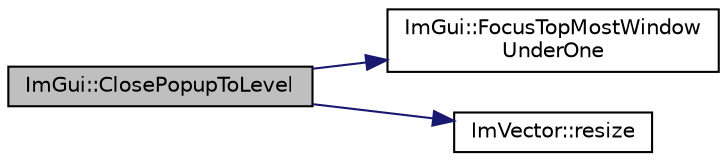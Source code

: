 digraph "ImGui::ClosePopupToLevel"
{
 // LATEX_PDF_SIZE
  edge [fontname="Helvetica",fontsize="10",labelfontname="Helvetica",labelfontsize="10"];
  node [fontname="Helvetica",fontsize="10",shape=record];
  rankdir="LR";
  Node1 [label="ImGui::ClosePopupToLevel",height=0.2,width=0.4,color="black", fillcolor="grey75", style="filled", fontcolor="black",tooltip=" "];
  Node1 -> Node2 [color="midnightblue",fontsize="10",style="solid",fontname="Helvetica"];
  Node2 [label="ImGui::FocusTopMostWindow\lUnderOne",height=0.2,width=0.4,color="black", fillcolor="white", style="filled",URL="$namespace_im_gui.html#abc41033d9f60152a360017b292d5e9bc",tooltip=" "];
  Node1 -> Node3 [color="midnightblue",fontsize="10",style="solid",fontname="Helvetica"];
  Node3 [label="ImVector::resize",height=0.2,width=0.4,color="black", fillcolor="white", style="filled",URL="$struct_im_vector.html#ac371dd62e56ae486b1a5038cf07eee56",tooltip=" "];
}

